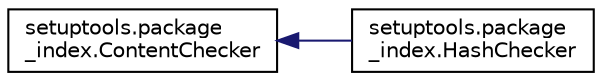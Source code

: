 digraph "Graphical Class Hierarchy"
{
 // LATEX_PDF_SIZE
  edge [fontname="Helvetica",fontsize="10",labelfontname="Helvetica",labelfontsize="10"];
  node [fontname="Helvetica",fontsize="10",shape=record];
  rankdir="LR";
  Node0 [label="setuptools.package\l_index.ContentChecker",height=0.2,width=0.4,color="black", fillcolor="white", style="filled",URL="$classsetuptools_1_1package__index_1_1_content_checker.html",tooltip=" "];
  Node0 -> Node1 [dir="back",color="midnightblue",fontsize="10",style="solid",fontname="Helvetica"];
  Node1 [label="setuptools.package\l_index.HashChecker",height=0.2,width=0.4,color="black", fillcolor="white", style="filled",URL="$classsetuptools_1_1package__index_1_1_hash_checker.html",tooltip=" "];
}
